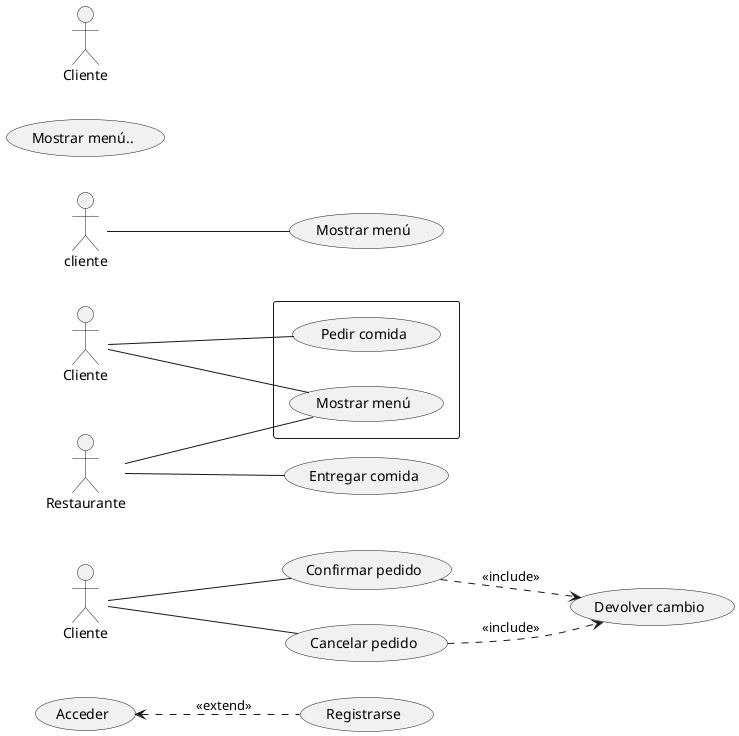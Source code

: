 @startuml
usecase "Acceder" as acc
usecase "Registrarse" as reg
(acc) <.. (reg) : <<extend>>


left to right direction
actor "Cliente" as cl1
usecase "Confirmar pedido" as cp
usecase "Cancelar pedido" as cap
usecase "Devolver cambio" as dc
cl1 -- cp
cl1 -- cap
(cp) ..> (dc) : <<include>>
(cap) ..> (dc) : <<include>>

left to right direction
actor "Cliente" as cl
actor "Restaurante" as re
rectangle  {
  usecase "Mostrar menú" as UC1
  usecase "Pedir comida" as UC2

}
usecase "Entregar comida" as UC3
cl -- UC1
cl -- UC2
re -- UC3
re -- UC1

 :cliente: -- (Mostrar menú)
 Usecase uc1 as "Mostrar menú.."
actor "Cliente" as ctl
@enduml